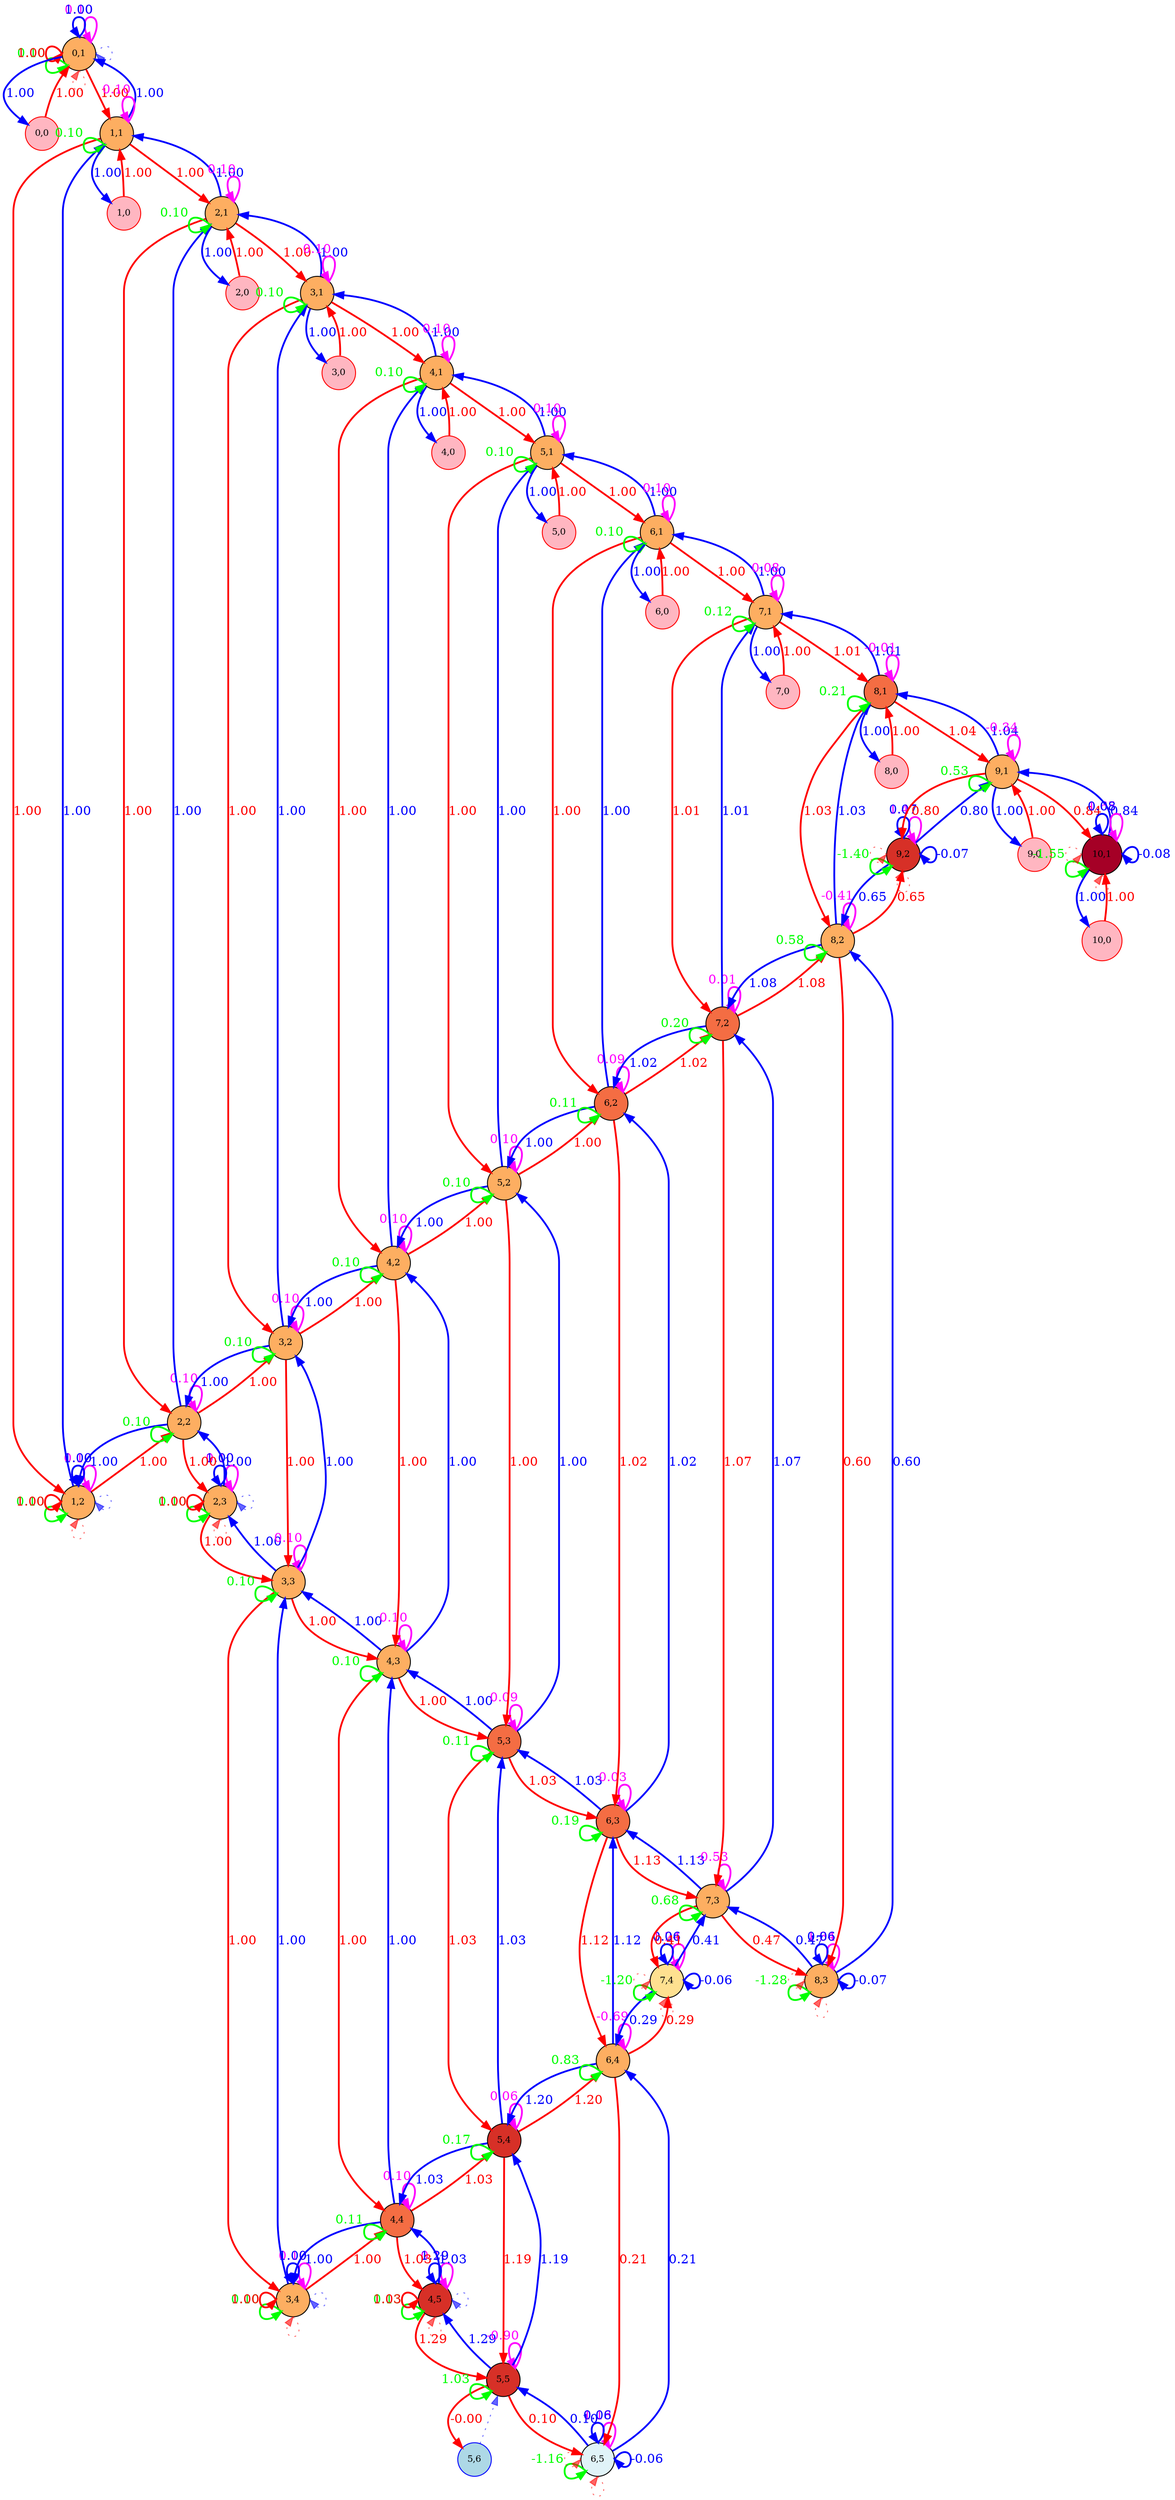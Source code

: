 digraph {
	splines=true
	"0,1" [label="0,1" color=black colorscheme=rdylbu10 fillcolor=4 fontsize=10 pos="0,1!" shape=circle style=filled]
	"0,0" [label="0,0" color=red fillcolor=lightpink fontsize=10 pos="0,0!" shape=circle style=filled]
	"1,2" [label="1,2" color=black colorscheme=rdylbu10 fillcolor=4 fontsize=10 pos="1,2!" shape=circle style=filled]
	"1,1" [label="1,1" color=black colorscheme=rdylbu10 fillcolor=4 fontsize=10 pos="1,1!" shape=circle style=filled]
	"1,0" [label="1,0" color=red fillcolor=lightpink fontsize=10 pos="1,0!" shape=circle style=filled]
	"2,3" [label="2,3" color=black colorscheme=rdylbu10 fillcolor=4 fontsize=10 pos="2,3!" shape=circle style=filled]
	"2,2" [label="2,2" color=black colorscheme=rdylbu10 fillcolor=4 fontsize=10 pos="2,2!" shape=circle style=filled]
	"2,1" [label="2,1" color=black colorscheme=rdylbu10 fillcolor=4 fontsize=10 pos="2,1!" shape=circle style=filled]
	"2,0" [label="2,0" color=red fillcolor=lightpink fontsize=10 pos="2,0!" shape=circle style=filled]
	"3,4" [label="3,4" color=black colorscheme=rdylbu10 fillcolor=4 fontsize=10 pos="3,4!" shape=circle style=filled]
	"3,3" [label="3,3" color=black colorscheme=rdylbu10 fillcolor=4 fontsize=10 pos="3,3!" shape=circle style=filled]
	"3,2" [label="3,2" color=black colorscheme=rdylbu10 fillcolor=4 fontsize=10 pos="3,2!" shape=circle style=filled]
	"3,1" [label="3,1" color=black colorscheme=rdylbu10 fillcolor=4 fontsize=10 pos="3,1!" shape=circle style=filled]
	"3,0" [label="3,0" color=red fillcolor=lightpink fontsize=10 pos="3,0!" shape=circle style=filled]
	"4,5" [label="4,5" color=black colorscheme=rdylbu10 fillcolor=2 fontsize=10 pos="4,5!" shape=circle style=filled]
	"4,4" [label="4,4" color=black colorscheme=rdylbu10 fillcolor=3 fontsize=10 pos="4,4!" shape=circle style=filled]
	"4,3" [label="4,3" color=black colorscheme=rdylbu10 fillcolor=4 fontsize=10 pos="4,3!" shape=circle style=filled]
	"4,2" [label="4,2" color=black colorscheme=rdylbu10 fillcolor=4 fontsize=10 pos="4,2!" shape=circle style=filled]
	"4,1" [label="4,1" color=black colorscheme=rdylbu10 fillcolor=4 fontsize=10 pos="4,1!" shape=circle style=filled]
	"4,0" [label="4,0" color=red fillcolor=lightpink fontsize=10 pos="4,0!" shape=circle style=filled]
	"5,6" [label="5,6" color=blue fillcolor=lightblue fontsize=10 pos="5,6!" shape=circle style=filled]
	"5,5" [label="5,5" color=black colorscheme=rdylbu10 fillcolor=2 fontsize=10 pos="5,5!" shape=circle style=filled]
	"5,4" [label="5,4" color=black colorscheme=rdylbu10 fillcolor=2 fontsize=10 pos="5,4!" shape=circle style=filled]
	"5,3" [label="5,3" color=black colorscheme=rdylbu10 fillcolor=3 fontsize=10 pos="5,3!" shape=circle style=filled]
	"5,2" [label="5,2" color=black colorscheme=rdylbu10 fillcolor=4 fontsize=10 pos="5,2!" shape=circle style=filled]
	"5,1" [label="5,1" color=black colorscheme=rdylbu10 fillcolor=4 fontsize=10 pos="5,1!" shape=circle style=filled]
	"5,0" [label="5,0" color=red fillcolor=lightpink fontsize=10 pos="5,0!" shape=circle style=filled]
	"6,5" [label="6,5" color=black colorscheme=rdylbu10 fillcolor=6 fontsize=10 pos="6,5!" shape=circle style=filled]
	"6,4" [label="6,4" color=black colorscheme=rdylbu10 fillcolor=4 fontsize=10 pos="6,4!" shape=circle style=filled]
	"6,3" [label="6,3" color=black colorscheme=rdylbu10 fillcolor=3 fontsize=10 pos="6,3!" shape=circle style=filled]
	"6,2" [label="6,2" color=black colorscheme=rdylbu10 fillcolor=3 fontsize=10 pos="6,2!" shape=circle style=filled]
	"6,1" [label="6,1" color=black colorscheme=rdylbu10 fillcolor=4 fontsize=10 pos="6,1!" shape=circle style=filled]
	"6,0" [label="6,0" color=red fillcolor=lightpink fontsize=10 pos="6,0!" shape=circle style=filled]
	"7,4" [label="7,4" color=black colorscheme=rdylbu10 fillcolor=5 fontsize=10 pos="7,4!" shape=circle style=filled]
	"7,3" [label="7,3" color=black colorscheme=rdylbu10 fillcolor=4 fontsize=10 pos="7,3!" shape=circle style=filled]
	"7,2" [label="7,2" color=black colorscheme=rdylbu10 fillcolor=3 fontsize=10 pos="7,2!" shape=circle style=filled]
	"7,1" [label="7,1" color=black colorscheme=rdylbu10 fillcolor=4 fontsize=10 pos="7,1!" shape=circle style=filled]
	"7,0" [label="7,0" color=red fillcolor=lightpink fontsize=10 pos="7,0!" shape=circle style=filled]
	"8,3" [label="8,3" color=black colorscheme=rdylbu10 fillcolor=4 fontsize=10 pos="8,3!" shape=circle style=filled]
	"8,2" [label="8,2" color=black colorscheme=rdylbu10 fillcolor=4 fontsize=10 pos="8,2!" shape=circle style=filled]
	"8,1" [label="8,1" color=black colorscheme=rdylbu10 fillcolor=3 fontsize=10 pos="8,1!" shape=circle style=filled]
	"8,0" [label="8,0" color=red fillcolor=lightpink fontsize=10 pos="8,0!" shape=circle style=filled]
	"9,2" [label="9,2" color=black colorscheme=rdylbu10 fillcolor=2 fontsize=10 pos="9,2!" shape=circle style=filled]
	"9,1" [label="9,1" color=black colorscheme=rdylbu10 fillcolor=4 fontsize=10 pos="9,1!" shape=circle style=filled]
	"9,0" [label="9,0" color=red fillcolor=lightpink fontsize=10 pos="9,0!" shape=circle style=filled]
	"10,1" [label="10,1" color=black colorscheme=rdylbu10 fillcolor=1 fontsize=10 pos="10,1!" shape=circle style=filled]
	"10,0" [label="10,0" color=red fillcolor=lightpink fontsize=10 pos="10,0!" shape=circle style=filled]
	"0,1" -> "0,1" [label=0.10 color="#ff00ff" fontcolor="#ff00ff" headport=ne penwidth=2 style=solid tailport=ne]
	"0,1" -> "0,1" [label=0.10 color="#00ff00" fontcolor="#00ff00" headport=sw penwidth=2 style=solid tailport=sw]
	"0,1" -> "0,0" [label=1.00 color="#0000ff" fontcolor="#0000ff" penwidth=2 style=solid]
	"0,1" -> "1,1" [label=1.00 color="#ff0000" fontcolor="#ff0000" penwidth=2 style=solid]
	"0,1" -> "0,1" [label="" color="#ff000099" fontcolor="#ff000099" headport=s style=dotted tailport=s]
	"0,1" -> "0,1" [label=1.00 color="#0000ff" fontcolor="#0000ff" headport=n penwidth=2 style=solid tailport=n]
	"0,1" -> "0,1" [label="" color="#0000ff99" fontcolor="#0000ff99" headport=e style=dotted tailport=e]
	"0,1" -> "0,1" [label=1.00 color="#ff0000" fontcolor="#ff0000" headport=w penwidth=2 style=solid tailport=w]
	"0,0" -> "0,1" [label=1.00 color="#ff0000" fontcolor="#ff0000" penwidth=2 style=solid]
	"1,2" -> "1,2" [label=0.10 color="#ff00ff" fontcolor="#ff00ff" headport=ne penwidth=2 style=solid tailport=ne]
	"1,2" -> "1,2" [label=0.10 color="#00ff00" fontcolor="#00ff00" headport=sw penwidth=2 style=solid tailport=sw]
	"1,2" -> "1,1" [label=1.00 color="#0000ff" fontcolor="#0000ff" penwidth=2 style=solid]
	"1,2" -> "2,2" [label=1.00 color="#ff0000" fontcolor="#ff0000" penwidth=2 style=solid]
	"1,2" -> "1,2" [label="" color="#ff000099" fontcolor="#ff000099" headport=s style=dotted tailport=s]
	"1,2" -> "1,2" [label=1.00 color="#0000ff" fontcolor="#0000ff" headport=n penwidth=2 style=solid tailport=n]
	"1,2" -> "1,2" [label="" color="#0000ff99" fontcolor="#0000ff99" headport=e style=dotted tailport=e]
	"1,2" -> "1,2" [label=1.00 color="#ff0000" fontcolor="#ff0000" headport=w penwidth=2 style=solid tailport=w]
	"1,1" -> "0,1" [label=1.00 color="#0000ff" fontcolor="#0000ff" penwidth=2 style=solid]
	"1,1" -> "1,2" [label=1.00 color="#ff0000" fontcolor="#ff0000" penwidth=2 style=solid]
	"1,1" -> "1,1" [label=0.10 color="#ff00ff" fontcolor="#ff00ff" headport=ne penwidth=2 style=solid tailport=ne]
	"1,1" -> "1,1" [label=0.10 color="#00ff00" fontcolor="#00ff00" headport=sw penwidth=2 style=solid tailport=sw]
	"1,1" -> "1,0" [label=1.00 color="#0000ff" fontcolor="#0000ff" penwidth=2 style=solid]
	"1,1" -> "2,1" [label=1.00 color="#ff0000" fontcolor="#ff0000" penwidth=2 style=solid]
	"1,0" -> "1,1" [label=1.00 color="#ff0000" fontcolor="#ff0000" penwidth=2 style=solid]
	"2,3" -> "2,3" [label=0.10 color="#ff00ff" fontcolor="#ff00ff" headport=ne penwidth=2 style=solid tailport=ne]
	"2,3" -> "2,3" [label=0.10 color="#00ff00" fontcolor="#00ff00" headport=sw penwidth=2 style=solid tailport=sw]
	"2,3" -> "2,2" [label=1.00 color="#0000ff" fontcolor="#0000ff" penwidth=2 style=solid]
	"2,3" -> "3,3" [label=1.00 color="#ff0000" fontcolor="#ff0000" penwidth=2 style=solid]
	"2,3" -> "2,3" [label="" color="#ff000099" fontcolor="#ff000099" headport=s style=dotted tailport=s]
	"2,3" -> "2,3" [label=1.00 color="#0000ff" fontcolor="#0000ff" headport=n penwidth=2 style=solid tailport=n]
	"2,3" -> "2,3" [label="" color="#0000ff99" fontcolor="#0000ff99" headport=e style=dotted tailport=e]
	"2,3" -> "2,3" [label=1.00 color="#ff0000" fontcolor="#ff0000" headport=w penwidth=2 style=solid tailport=w]
	"2,2" -> "1,2" [label=1.00 color="#0000ff" fontcolor="#0000ff" penwidth=2 style=solid]
	"2,2" -> "2,3" [label=1.00 color="#ff0000" fontcolor="#ff0000" penwidth=2 style=solid]
	"2,2" -> "2,2" [label=0.10 color="#ff00ff" fontcolor="#ff00ff" headport=ne penwidth=2 style=solid tailport=ne]
	"2,2" -> "2,2" [label=0.10 color="#00ff00" fontcolor="#00ff00" headport=sw penwidth=2 style=solid tailport=sw]
	"2,2" -> "2,1" [label=1.00 color="#0000ff" fontcolor="#0000ff" penwidth=2 style=solid]
	"2,2" -> "3,2" [label=1.00 color="#ff0000" fontcolor="#ff0000" penwidth=2 style=solid]
	"2,1" -> "1,1" [label=1.00 color="#0000ff" fontcolor="#0000ff" penwidth=2 style=solid]
	"2,1" -> "2,2" [label=1.00 color="#ff0000" fontcolor="#ff0000" penwidth=2 style=solid]
	"2,1" -> "2,1" [label=0.10 color="#ff00ff" fontcolor="#ff00ff" headport=ne penwidth=2 style=solid tailport=ne]
	"2,1" -> "2,1" [label=0.10 color="#00ff00" fontcolor="#00ff00" headport=sw penwidth=2 style=solid tailport=sw]
	"2,1" -> "2,0" [label=1.00 color="#0000ff" fontcolor="#0000ff" penwidth=2 style=solid]
	"2,1" -> "3,1" [label=1.00 color="#ff0000" fontcolor="#ff0000" penwidth=2 style=solid]
	"2,0" -> "2,1" [label=1.00 color="#ff0000" fontcolor="#ff0000" penwidth=2 style=solid]
	"3,4" -> "3,4" [label=0.10 color="#ff00ff" fontcolor="#ff00ff" headport=ne penwidth=2 style=solid tailport=ne]
	"3,4" -> "3,4" [label=0.10 color="#00ff00" fontcolor="#00ff00" headport=sw penwidth=2 style=solid tailport=sw]
	"3,4" -> "3,3" [label=1.00 color="#0000ff" fontcolor="#0000ff" penwidth=2 style=solid]
	"3,4" -> "4,4" [label=1.00 color="#ff0000" fontcolor="#ff0000" penwidth=2 style=solid]
	"3,4" -> "3,4" [label="" color="#ff000099" fontcolor="#ff000099" headport=s style=dotted tailport=s]
	"3,4" -> "3,4" [label=1.00 color="#0000ff" fontcolor="#0000ff" headport=n penwidth=2 style=solid tailport=n]
	"3,4" -> "3,4" [label="" color="#0000ff99" fontcolor="#0000ff99" headport=e style=dotted tailport=e]
	"3,4" -> "3,4" [label=1.00 color="#ff0000" fontcolor="#ff0000" headport=w penwidth=2 style=solid tailport=w]
	"3,3" -> "2,3" [label=1.00 color="#0000ff" fontcolor="#0000ff" penwidth=2 style=solid]
	"3,3" -> "3,4" [label=1.00 color="#ff0000" fontcolor="#ff0000" penwidth=2 style=solid]
	"3,3" -> "3,3" [label=0.10 color="#ff00ff" fontcolor="#ff00ff" headport=ne penwidth=2 style=solid tailport=ne]
	"3,3" -> "3,3" [label=0.10 color="#00ff00" fontcolor="#00ff00" headport=sw penwidth=2 style=solid tailport=sw]
	"3,3" -> "3,2" [label=1.00 color="#0000ff" fontcolor="#0000ff" penwidth=2 style=solid]
	"3,3" -> "4,3" [label=1.00 color="#ff0000" fontcolor="#ff0000" penwidth=2 style=solid]
	"3,2" -> "2,2" [label=1.00 color="#0000ff" fontcolor="#0000ff" penwidth=2 style=solid]
	"3,2" -> "3,3" [label=1.00 color="#ff0000" fontcolor="#ff0000" penwidth=2 style=solid]
	"3,2" -> "3,2" [label=0.10 color="#ff00ff" fontcolor="#ff00ff" headport=ne penwidth=2 style=solid tailport=ne]
	"3,2" -> "3,2" [label=0.10 color="#00ff00" fontcolor="#00ff00" headport=sw penwidth=2 style=solid tailport=sw]
	"3,2" -> "3,1" [label=1.00 color="#0000ff" fontcolor="#0000ff" penwidth=2 style=solid]
	"3,2" -> "4,2" [label=1.00 color="#ff0000" fontcolor="#ff0000" penwidth=2 style=solid]
	"3,1" -> "2,1" [label=1.00 color="#0000ff" fontcolor="#0000ff" penwidth=2 style=solid]
	"3,1" -> "3,2" [label=1.00 color="#ff0000" fontcolor="#ff0000" penwidth=2 style=solid]
	"3,1" -> "3,1" [label=0.10 color="#ff00ff" fontcolor="#ff00ff" headport=ne penwidth=2 style=solid tailport=ne]
	"3,1" -> "3,1" [label=0.10 color="#00ff00" fontcolor="#00ff00" headport=sw penwidth=2 style=solid tailport=sw]
	"3,1" -> "3,0" [label=1.00 color="#0000ff" fontcolor="#0000ff" penwidth=2 style=solid]
	"3,1" -> "4,1" [label=1.00 color="#ff0000" fontcolor="#ff0000" penwidth=2 style=solid]
	"3,0" -> "3,1" [label=1.00 color="#ff0000" fontcolor="#ff0000" penwidth=2 style=solid]
	"4,5" -> "4,5" [label=0.10 color="#ff00ff" fontcolor="#ff00ff" headport=ne penwidth=2 style=solid tailport=ne]
	"4,5" -> "4,5" [label=0.13 color="#00ff00" fontcolor="#00ff00" headport=sw penwidth=2 style=solid tailport=sw]
	"4,5" -> "4,4" [label=1.03 color="#0000ff" fontcolor="#0000ff" penwidth=2 style=solid]
	"4,5" -> "5,5" [label=1.29 color="#ff0000" fontcolor="#ff0000" penwidth=2 style=solid]
	"4,5" -> "4,5" [label="" color="#ff000099" fontcolor="#ff000099" headport=s style=dotted tailport=s]
	"4,5" -> "4,5" [label=1.29 color="#0000ff" fontcolor="#0000ff" headport=n penwidth=2 style=solid tailport=n]
	"4,5" -> "4,5" [label="" color="#0000ff99" fontcolor="#0000ff99" headport=e style=dotted tailport=e]
	"4,5" -> "4,5" [label=1.03 color="#ff0000" fontcolor="#ff0000" headport=w penwidth=2 style=solid tailport=w]
	"4,4" -> "3,4" [label=1.00 color="#0000ff" fontcolor="#0000ff" penwidth=2 style=solid]
	"4,4" -> "4,5" [label=1.03 color="#ff0000" fontcolor="#ff0000" penwidth=2 style=solid]
	"4,4" -> "4,4" [label=0.10 color="#ff00ff" fontcolor="#ff00ff" headport=ne penwidth=2 style=solid tailport=ne]
	"4,4" -> "4,4" [label=0.11 color="#00ff00" fontcolor="#00ff00" headport=sw penwidth=2 style=solid tailport=sw]
	"4,4" -> "4,3" [label=1.00 color="#0000ff" fontcolor="#0000ff" penwidth=2 style=solid]
	"4,4" -> "5,4" [label=1.03 color="#ff0000" fontcolor="#ff0000" penwidth=2 style=solid]
	"4,3" -> "3,3" [label=1.00 color="#0000ff" fontcolor="#0000ff" penwidth=2 style=solid]
	"4,3" -> "4,4" [label=1.00 color="#ff0000" fontcolor="#ff0000" penwidth=2 style=solid]
	"4,3" -> "4,3" [label=0.10 color="#ff00ff" fontcolor="#ff00ff" headport=ne penwidth=2 style=solid tailport=ne]
	"4,3" -> "4,3" [label=0.10 color="#00ff00" fontcolor="#00ff00" headport=sw penwidth=2 style=solid tailport=sw]
	"4,3" -> "4,2" [label=1.00 color="#0000ff" fontcolor="#0000ff" penwidth=2 style=solid]
	"4,3" -> "5,3" [label=1.00 color="#ff0000" fontcolor="#ff0000" penwidth=2 style=solid]
	"4,2" -> "3,2" [label=1.00 color="#0000ff" fontcolor="#0000ff" penwidth=2 style=solid]
	"4,2" -> "4,3" [label=1.00 color="#ff0000" fontcolor="#ff0000" penwidth=2 style=solid]
	"4,2" -> "4,2" [label=0.10 color="#ff00ff" fontcolor="#ff00ff" headport=ne penwidth=2 style=solid tailport=ne]
	"4,2" -> "4,2" [label=0.10 color="#00ff00" fontcolor="#00ff00" headport=sw penwidth=2 style=solid tailport=sw]
	"4,2" -> "4,1" [label=1.00 color="#0000ff" fontcolor="#0000ff" penwidth=2 style=solid]
	"4,2" -> "5,2" [label=1.00 color="#ff0000" fontcolor="#ff0000" penwidth=2 style=solid]
	"4,1" -> "3,1" [label=1.00 color="#0000ff" fontcolor="#0000ff" penwidth=2 style=solid]
	"4,1" -> "4,2" [label=1.00 color="#ff0000" fontcolor="#ff0000" penwidth=2 style=solid]
	"4,1" -> "4,1" [label=0.10 color="#ff00ff" fontcolor="#ff00ff" headport=ne penwidth=2 style=solid tailport=ne]
	"4,1" -> "4,1" [label=0.10 color="#00ff00" fontcolor="#00ff00" headport=sw penwidth=2 style=solid tailport=sw]
	"4,1" -> "4,0" [label=1.00 color="#0000ff" fontcolor="#0000ff" penwidth=2 style=solid]
	"4,1" -> "5,1" [label=1.00 color="#ff0000" fontcolor="#ff0000" penwidth=2 style=solid]
	"4,0" -> "4,1" [label=1.00 color="#ff0000" fontcolor="#ff0000" penwidth=2 style=solid]
	"5,6" -> "5,5" [label="" color="#0000ff99" fontcolor="#0000ff99" style=dotted]
	"5,5" -> "4,5" [label=1.29 color="#0000ff" fontcolor="#0000ff" penwidth=2 style=solid]
	"5,5" -> "5,6" [label=-0.00 color="#ff0000" fontcolor="#ff0000" penwidth=2 style=solid]
	"5,5" -> "5,5" [label=-0.90 color="#ff00ff" fontcolor="#ff00ff" headport=ne penwidth=2 style=solid tailport=ne]
	"5,5" -> "5,5" [label=1.03 color="#00ff00" fontcolor="#00ff00" headport=sw penwidth=2 style=solid tailport=sw]
	"5,5" -> "5,4" [label=1.19 color="#0000ff" fontcolor="#0000ff" penwidth=2 style=solid]
	"5,5" -> "6,5" [label=0.10 color="#ff0000" fontcolor="#ff0000" penwidth=2 style=solid]
	"5,4" -> "4,4" [label=1.03 color="#0000ff" fontcolor="#0000ff" penwidth=2 style=solid]
	"5,4" -> "5,5" [label=1.19 color="#ff0000" fontcolor="#ff0000" penwidth=2 style=solid]
	"5,4" -> "5,4" [label=0.06 color="#ff00ff" fontcolor="#ff00ff" headport=ne penwidth=2 style=solid tailport=ne]
	"5,4" -> "5,4" [label=0.17 color="#00ff00" fontcolor="#00ff00" headport=sw penwidth=2 style=solid tailport=sw]
	"5,4" -> "5,3" [label=1.03 color="#0000ff" fontcolor="#0000ff" penwidth=2 style=solid]
	"5,4" -> "6,4" [label=1.20 color="#ff0000" fontcolor="#ff0000" penwidth=2 style=solid]
	"5,3" -> "4,3" [label=1.00 color="#0000ff" fontcolor="#0000ff" penwidth=2 style=solid]
	"5,3" -> "5,4" [label=1.03 color="#ff0000" fontcolor="#ff0000" penwidth=2 style=solid]
	"5,3" -> "5,3" [label=0.09 color="#ff00ff" fontcolor="#ff00ff" headport=ne penwidth=2 style=solid tailport=ne]
	"5,3" -> "5,3" [label=0.11 color="#00ff00" fontcolor="#00ff00" headport=sw penwidth=2 style=solid tailport=sw]
	"5,3" -> "5,2" [label=1.00 color="#0000ff" fontcolor="#0000ff" penwidth=2 style=solid]
	"5,3" -> "6,3" [label=1.03 color="#ff0000" fontcolor="#ff0000" penwidth=2 style=solid]
	"5,2" -> "4,2" [label=1.00 color="#0000ff" fontcolor="#0000ff" penwidth=2 style=solid]
	"5,2" -> "5,3" [label=1.00 color="#ff0000" fontcolor="#ff0000" penwidth=2 style=solid]
	"5,2" -> "5,2" [label=0.10 color="#ff00ff" fontcolor="#ff00ff" headport=ne penwidth=2 style=solid tailport=ne]
	"5,2" -> "5,2" [label=0.10 color="#00ff00" fontcolor="#00ff00" headport=sw penwidth=2 style=solid tailport=sw]
	"5,2" -> "5,1" [label=1.00 color="#0000ff" fontcolor="#0000ff" penwidth=2 style=solid]
	"5,2" -> "6,2" [label=1.00 color="#ff0000" fontcolor="#ff0000" penwidth=2 style=solid]
	"5,1" -> "4,1" [label=1.00 color="#0000ff" fontcolor="#0000ff" penwidth=2 style=solid]
	"5,1" -> "5,2" [label=1.00 color="#ff0000" fontcolor="#ff0000" penwidth=2 style=solid]
	"5,1" -> "5,1" [label=0.10 color="#ff00ff" fontcolor="#ff00ff" headport=ne penwidth=2 style=solid tailport=ne]
	"5,1" -> "5,1" [label=0.10 color="#00ff00" fontcolor="#00ff00" headport=sw penwidth=2 style=solid tailport=sw]
	"5,1" -> "5,0" [label=1.00 color="#0000ff" fontcolor="#0000ff" penwidth=2 style=solid]
	"5,1" -> "6,1" [label=1.00 color="#ff0000" fontcolor="#ff0000" penwidth=2 style=solid]
	"5,0" -> "5,1" [label=1.00 color="#ff0000" fontcolor="#ff0000" penwidth=2 style=solid]
	"6,5" -> "5,5" [label=0.10 color="#0000ff" fontcolor="#0000ff" penwidth=2 style=solid]
	"6,5" -> "6,5" [label=1.18 color="#ff00ff" fontcolor="#ff00ff" headport=ne penwidth=2 style=solid tailport=ne]
	"6,5" -> "6,5" [label=-1.16 color="#00ff00" fontcolor="#00ff00" headport=sw penwidth=2 style=solid tailport=sw]
	"6,5" -> "6,4" [label=0.21 color="#0000ff" fontcolor="#0000ff" penwidth=2 style=solid]
	"6,5" -> "6,5" [label="" color="#ff000099" fontcolor="#ff000099" headport=s style=dotted tailport=s]
	"6,5" -> "6,5" [label=0.06 color="#0000ff" fontcolor="#0000ff" headport=n penwidth=2 style=solid tailport=n]
	"6,5" -> "6,5" [label="" color="#ff000099" fontcolor="#ff000099" headport=w style=dotted tailport=w]
	"6,5" -> "6,5" [label=-0.06 color="#0000ff" fontcolor="#0000ff" headport=e penwidth=2 style=solid tailport=e]
	"6,4" -> "5,4" [label=1.20 color="#0000ff" fontcolor="#0000ff" penwidth=2 style=solid]
	"6,4" -> "6,5" [label=0.21 color="#ff0000" fontcolor="#ff0000" penwidth=2 style=solid]
	"6,4" -> "6,4" [label=-0.69 color="#ff00ff" fontcolor="#ff00ff" headport=ne penwidth=2 style=solid tailport=ne]
	"6,4" -> "6,4" [label=0.83 color="#00ff00" fontcolor="#00ff00" headport=sw penwidth=2 style=solid tailport=sw]
	"6,4" -> "6,3" [label=1.12 color="#0000ff" fontcolor="#0000ff" penwidth=2 style=solid]
	"6,4" -> "7,4" [label=0.29 color="#ff0000" fontcolor="#ff0000" penwidth=2 style=solid]
	"6,3" -> "5,3" [label=1.03 color="#0000ff" fontcolor="#0000ff" penwidth=2 style=solid]
	"6,3" -> "6,4" [label=1.12 color="#ff0000" fontcolor="#ff0000" penwidth=2 style=solid]
	"6,3" -> "6,3" [label=0.03 color="#ff00ff" fontcolor="#ff00ff" headport=ne penwidth=2 style=solid tailport=ne]
	"6,3" -> "6,3" [label=0.19 color="#00ff00" fontcolor="#00ff00" headport=sw penwidth=2 style=solid tailport=sw]
	"6,3" -> "6,2" [label=1.02 color="#0000ff" fontcolor="#0000ff" penwidth=2 style=solid]
	"6,3" -> "7,3" [label=1.13 color="#ff0000" fontcolor="#ff0000" penwidth=2 style=solid]
	"6,2" -> "5,2" [label=1.00 color="#0000ff" fontcolor="#0000ff" penwidth=2 style=solid]
	"6,2" -> "6,3" [label=1.02 color="#ff0000" fontcolor="#ff0000" penwidth=2 style=solid]
	"6,2" -> "6,2" [label=0.09 color="#ff00ff" fontcolor="#ff00ff" headport=ne penwidth=2 style=solid tailport=ne]
	"6,2" -> "6,2" [label=0.11 color="#00ff00" fontcolor="#00ff00" headport=sw penwidth=2 style=solid tailport=sw]
	"6,2" -> "6,1" [label=1.00 color="#0000ff" fontcolor="#0000ff" penwidth=2 style=solid]
	"6,2" -> "7,2" [label=1.02 color="#ff0000" fontcolor="#ff0000" penwidth=2 style=solid]
	"6,1" -> "5,1" [label=1.00 color="#0000ff" fontcolor="#0000ff" penwidth=2 style=solid]
	"6,1" -> "6,2" [label=1.00 color="#ff0000" fontcolor="#ff0000" penwidth=2 style=solid]
	"6,1" -> "6,1" [label=0.10 color="#ff00ff" fontcolor="#ff00ff" headport=ne penwidth=2 style=solid tailport=ne]
	"6,1" -> "6,1" [label=0.10 color="#00ff00" fontcolor="#00ff00" headport=sw penwidth=2 style=solid tailport=sw]
	"6,1" -> "6,0" [label=1.00 color="#0000ff" fontcolor="#0000ff" penwidth=2 style=solid]
	"6,1" -> "7,1" [label=1.00 color="#ff0000" fontcolor="#ff0000" penwidth=2 style=solid]
	"6,0" -> "6,1" [label=1.00 color="#ff0000" fontcolor="#ff0000" penwidth=2 style=solid]
	"7,4" -> "6,4" [label=0.29 color="#0000ff" fontcolor="#0000ff" penwidth=2 style=solid]
	"7,4" -> "7,4" [label=1.24 color="#ff00ff" fontcolor="#ff00ff" headport=ne penwidth=2 style=solid tailport=ne]
	"7,4" -> "7,4" [label=-1.20 color="#00ff00" fontcolor="#00ff00" headport=sw penwidth=2 style=solid tailport=sw]
	"7,4" -> "7,3" [label=0.41 color="#0000ff" fontcolor="#0000ff" penwidth=2 style=solid]
	"7,4" -> "7,4" [label="" color="#ff000099" fontcolor="#ff000099" headport=s style=dotted tailport=s]
	"7,4" -> "7,4" [label=0.06 color="#0000ff" fontcolor="#0000ff" headport=n penwidth=2 style=solid tailport=n]
	"7,4" -> "7,4" [label="" color="#ff000099" fontcolor="#ff000099" headport=w style=dotted tailport=w]
	"7,4" -> "7,4" [label=-0.06 color="#0000ff" fontcolor="#0000ff" headport=e penwidth=2 style=solid tailport=e]
	"7,3" -> "6,3" [label=1.13 color="#0000ff" fontcolor="#0000ff" penwidth=2 style=solid]
	"7,3" -> "7,4" [label=0.41 color="#ff0000" fontcolor="#ff0000" penwidth=2 style=solid]
	"7,3" -> "7,3" [label=-0.53 color="#ff00ff" fontcolor="#ff00ff" headport=ne penwidth=2 style=solid tailport=ne]
	"7,3" -> "7,3" [label=0.68 color="#00ff00" fontcolor="#00ff00" headport=sw penwidth=2 style=solid tailport=sw]
	"7,3" -> "7,2" [label=1.07 color="#0000ff" fontcolor="#0000ff" penwidth=2 style=solid]
	"7,3" -> "8,3" [label=0.47 color="#ff0000" fontcolor="#ff0000" penwidth=2 style=solid]
	"7,2" -> "6,2" [label=1.02 color="#0000ff" fontcolor="#0000ff" penwidth=2 style=solid]
	"7,2" -> "7,3" [label=1.07 color="#ff0000" fontcolor="#ff0000" penwidth=2 style=solid]
	"7,2" -> "7,2" [label=0.01 color="#ff00ff" fontcolor="#ff00ff" headport=ne penwidth=2 style=solid tailport=ne]
	"7,2" -> "7,2" [label=0.20 color="#00ff00" fontcolor="#00ff00" headport=sw penwidth=2 style=solid tailport=sw]
	"7,2" -> "7,1" [label=1.01 color="#0000ff" fontcolor="#0000ff" penwidth=2 style=solid]
	"7,2" -> "8,2" [label=1.08 color="#ff0000" fontcolor="#ff0000" penwidth=2 style=solid]
	"7,1" -> "6,1" [label=1.00 color="#0000ff" fontcolor="#0000ff" penwidth=2 style=solid]
	"7,1" -> "7,2" [label=1.01 color="#ff0000" fontcolor="#ff0000" penwidth=2 style=solid]
	"7,1" -> "7,1" [label=0.08 color="#ff00ff" fontcolor="#ff00ff" headport=ne penwidth=2 style=solid tailport=ne]
	"7,1" -> "7,1" [label=0.12 color="#00ff00" fontcolor="#00ff00" headport=sw penwidth=2 style=solid tailport=sw]
	"7,1" -> "7,0" [label=1.00 color="#0000ff" fontcolor="#0000ff" penwidth=2 style=solid]
	"7,1" -> "8,1" [label=1.01 color="#ff0000" fontcolor="#ff0000" penwidth=2 style=solid]
	"7,0" -> "7,1" [label=1.00 color="#ff0000" fontcolor="#ff0000" penwidth=2 style=solid]
	"8,3" -> "7,3" [label=0.47 color="#0000ff" fontcolor="#0000ff" penwidth=2 style=solid]
	"8,3" -> "8,3" [label=1.34 color="#ff00ff" fontcolor="#ff00ff" headport=ne penwidth=2 style=solid tailport=ne]
	"8,3" -> "8,3" [label=-1.28 color="#00ff00" fontcolor="#00ff00" headport=sw penwidth=2 style=solid tailport=sw]
	"8,3" -> "8,2" [label=0.60 color="#0000ff" fontcolor="#0000ff" penwidth=2 style=solid]
	"8,3" -> "8,3" [label="" color="#ff000099" fontcolor="#ff000099" headport=s style=dotted tailport=s]
	"8,3" -> "8,3" [label=0.06 color="#0000ff" fontcolor="#0000ff" headport=n penwidth=2 style=solid tailport=n]
	"8,3" -> "8,3" [label="" color="#ff000099" fontcolor="#ff000099" headport=w style=dotted tailport=w]
	"8,3" -> "8,3" [label=-0.07 color="#0000ff" fontcolor="#0000ff" headport=e penwidth=2 style=solid tailport=e]
	"8,2" -> "7,2" [label=1.08 color="#0000ff" fontcolor="#0000ff" penwidth=2 style=solid]
	"8,2" -> "8,3" [label=0.60 color="#ff0000" fontcolor="#ff0000" penwidth=2 style=solid]
	"8,2" -> "8,2" [label=-0.41 color="#ff00ff" fontcolor="#ff00ff" headport=ne penwidth=2 style=solid tailport=ne]
	"8,2" -> "8,2" [label=0.58 color="#00ff00" fontcolor="#00ff00" headport=sw penwidth=2 style=solid tailport=sw]
	"8,2" -> "8,1" [label=1.03 color="#0000ff" fontcolor="#0000ff" penwidth=2 style=solid]
	"8,2" -> "9,2" [label=0.65 color="#ff0000" fontcolor="#ff0000" penwidth=2 style=solid]
	"8,1" -> "7,1" [label=1.01 color="#0000ff" fontcolor="#0000ff" penwidth=2 style=solid]
	"8,1" -> "8,2" [label=1.03 color="#ff0000" fontcolor="#ff0000" penwidth=2 style=solid]
	"8,1" -> "8,1" [label=-0.01 color="#ff00ff" fontcolor="#ff00ff" headport=ne penwidth=2 style=solid tailport=ne]
	"8,1" -> "8,1" [label=0.21 color="#00ff00" fontcolor="#00ff00" headport=sw penwidth=2 style=solid tailport=sw]
	"8,1" -> "8,0" [label=1.00 color="#0000ff" fontcolor="#0000ff" penwidth=2 style=solid]
	"8,1" -> "9,1" [label=1.04 color="#ff0000" fontcolor="#ff0000" penwidth=2 style=solid]
	"8,0" -> "8,1" [label=1.00 color="#ff0000" fontcolor="#ff0000" penwidth=2 style=solid]
	"9,2" -> "8,2" [label=0.65 color="#0000ff" fontcolor="#0000ff" penwidth=2 style=solid]
	"9,2" -> "9,2" [label=1.47 color="#ff00ff" fontcolor="#ff00ff" headport=ne penwidth=2 style=solid tailport=ne]
	"9,2" -> "9,2" [label=-1.40 color="#00ff00" fontcolor="#00ff00" headport=sw penwidth=2 style=solid tailport=sw]
	"9,2" -> "9,1" [label=0.80 color="#0000ff" fontcolor="#0000ff" penwidth=2 style=solid]
	"9,2" -> "9,2" [label="" color="#ff000099" fontcolor="#ff000099" headport=s style=dotted tailport=s]
	"9,2" -> "9,2" [label=0.07 color="#0000ff" fontcolor="#0000ff" headport=n penwidth=2 style=solid tailport=n]
	"9,2" -> "9,2" [label="" color="#ff000099" fontcolor="#ff000099" headport=w style=dotted tailport=w]
	"9,2" -> "9,2" [label=-0.07 color="#0000ff" fontcolor="#0000ff" headport=e penwidth=2 style=solid tailport=e]
	"9,1" -> "8,1" [label=1.04 color="#0000ff" fontcolor="#0000ff" penwidth=2 style=solid]
	"9,1" -> "9,2" [label=0.80 color="#ff0000" fontcolor="#ff0000" penwidth=2 style=solid]
	"9,1" -> "9,1" [label=-0.34 color="#ff00ff" fontcolor="#ff00ff" headport=ne penwidth=2 style=solid tailport=ne]
	"9,1" -> "9,1" [label=0.53 color="#00ff00" fontcolor="#00ff00" headport=sw penwidth=2 style=solid tailport=sw]
	"9,1" -> "9,0" [label=1.00 color="#0000ff" fontcolor="#0000ff" penwidth=2 style=solid]
	"9,1" -> "10,1" [label=0.84 color="#ff0000" fontcolor="#ff0000" penwidth=2 style=solid]
	"9,0" -> "9,1" [label=1.00 color="#ff0000" fontcolor="#ff0000" penwidth=2 style=solid]
	"10,1" -> "9,1" [label=0.84 color="#0000ff" fontcolor="#0000ff" penwidth=2 style=solid]
	"10,1" -> "10,1" [label=1.65 color="#ff00ff" fontcolor="#ff00ff" headport=ne penwidth=2 style=solid tailport=ne]
	"10,1" -> "10,1" [label=-1.55 color="#00ff00" fontcolor="#00ff00" headport=sw penwidth=2 style=solid tailport=sw]
	"10,1" -> "10,0" [label=1.00 color="#0000ff" fontcolor="#0000ff" penwidth=2 style=solid]
	"10,1" -> "10,1" [label="" color="#ff000099" fontcolor="#ff000099" headport=s style=dotted tailport=s]
	"10,1" -> "10,1" [label=0.08 color="#0000ff" fontcolor="#0000ff" headport=n penwidth=2 style=solid tailport=n]
	"10,1" -> "10,1" [label="" color="#ff000099" fontcolor="#ff000099" headport=w style=dotted tailport=w]
	"10,1" -> "10,1" [label=-0.08 color="#0000ff" fontcolor="#0000ff" headport=e penwidth=2 style=solid tailport=e]
	"10,0" -> "10,1" [label=1.00 color="#ff0000" fontcolor="#ff0000" penwidth=2 style=solid]
}
